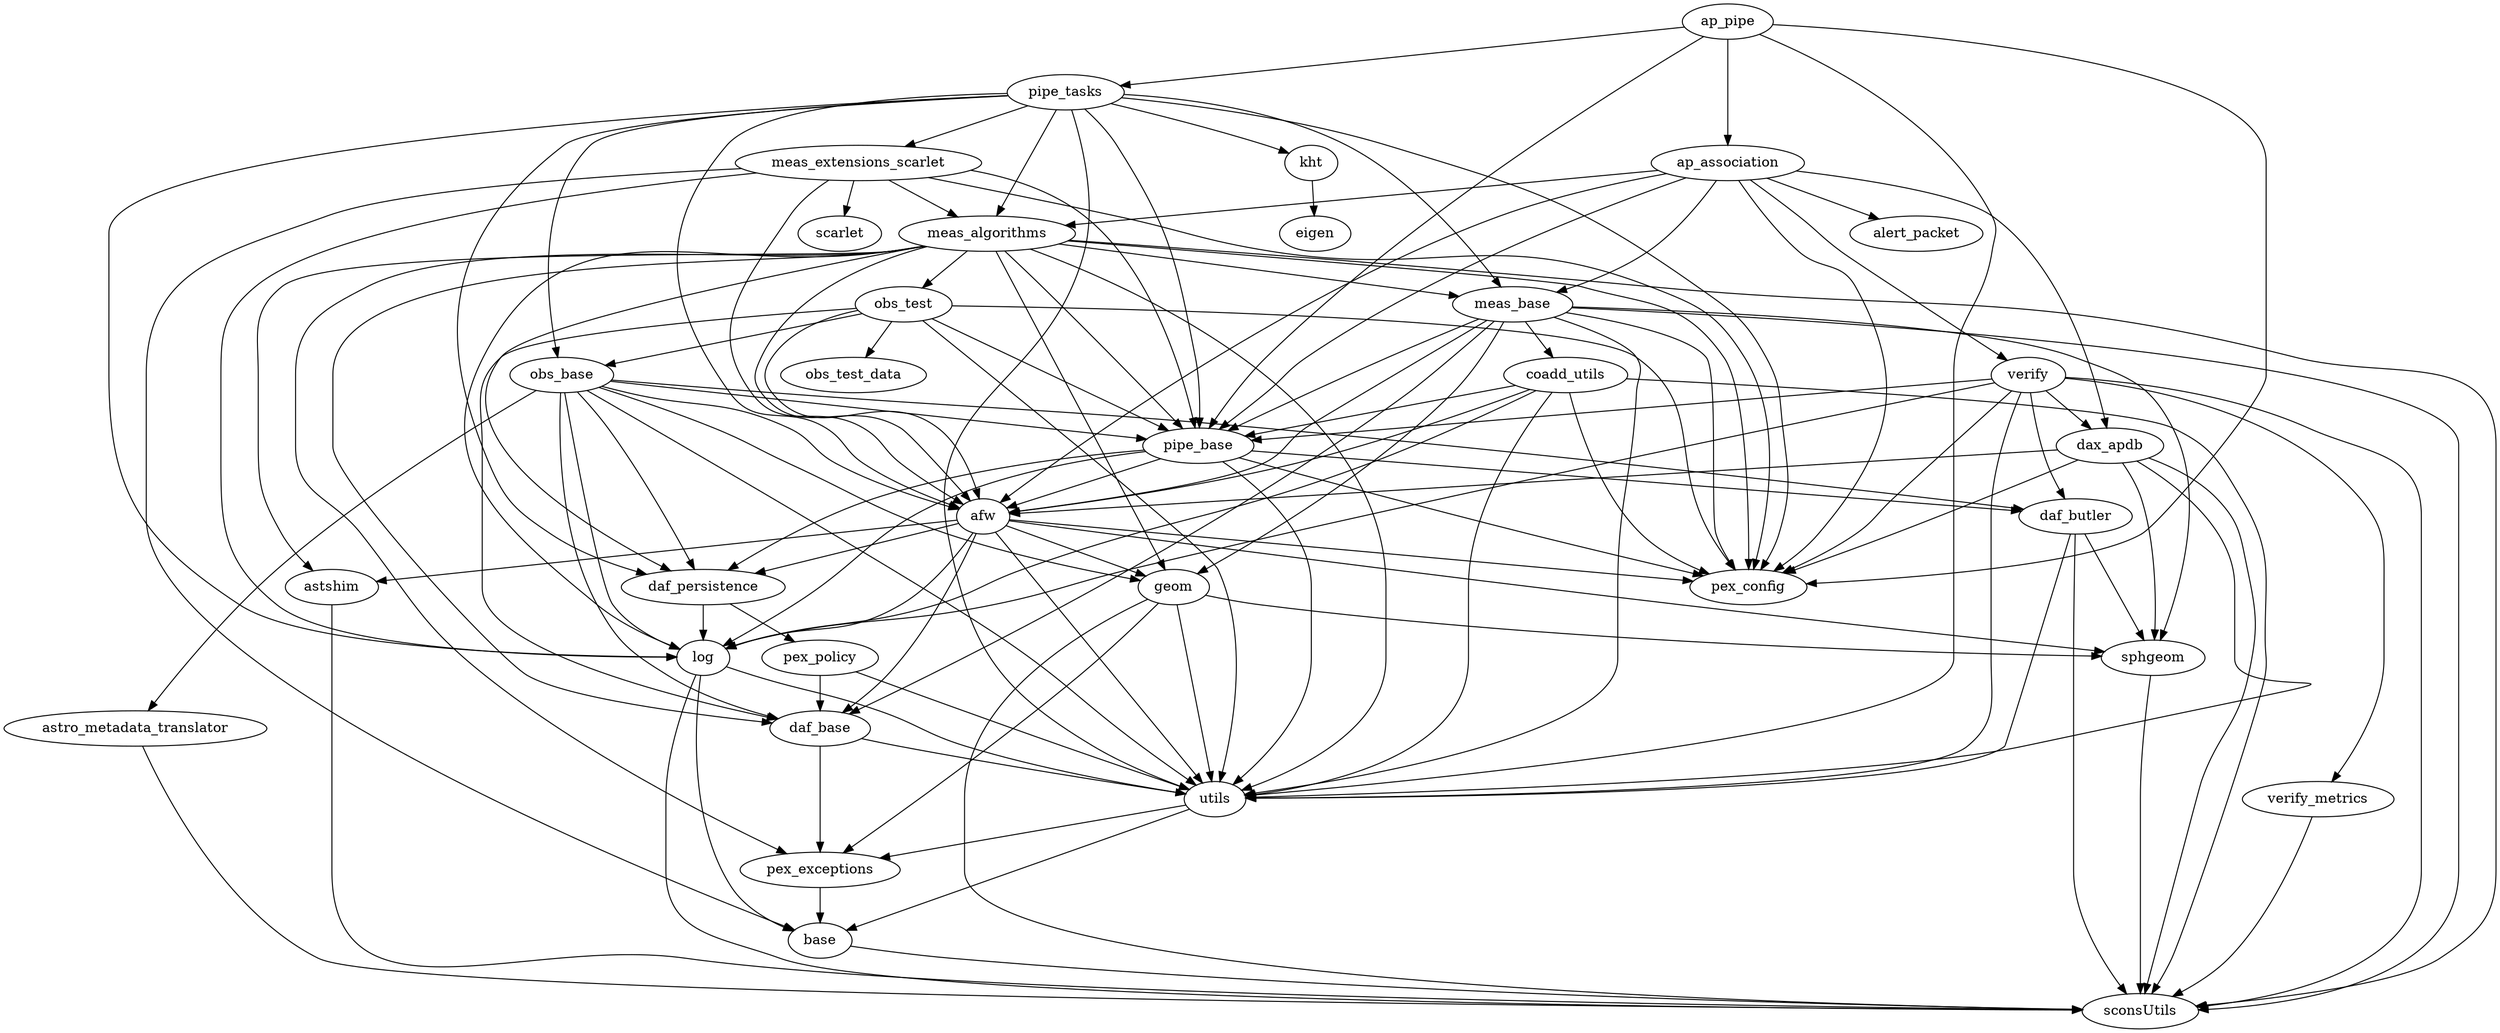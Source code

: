 // Graph for ap_pipe
digraph {
	ap_pipe
	ap_pipe -> utils
	utils
	utils -> base
	base
	base -> sconsUtils
	sconsUtils
	utils -> pex_exceptions
	pex_exceptions
	pex_exceptions -> base
	base
	ap_pipe -> pex_config
	pex_config
	ap_pipe -> pipe_base
	pipe_base
	pipe_base -> daf_butler
	daf_butler
	daf_butler -> sphgeom
	sphgeom
	sphgeom -> sconsUtils
	sconsUtils
	daf_butler -> sconsUtils
	sconsUtils
	daf_butler -> utils
	utils
	pipe_base -> daf_persistence
	daf_persistence
	daf_persistence -> log
	log
	log -> base
	base
	log -> sconsUtils
	sconsUtils
	log -> utils
	utils
	daf_persistence -> pex_policy
	pex_policy
	pex_policy -> daf_base
	daf_base
	daf_base -> utils
	utils
	daf_base -> pex_exceptions
	pex_exceptions
	pex_policy -> utils
	utils
	pipe_base -> log
	log
	pipe_base -> pex_config
	pex_config
	pipe_base -> utils
	utils
	pipe_base -> afw
	afw
	afw -> daf_base
	daf_base
	afw -> daf_persistence
	daf_persistence
	afw -> pex_config
	pex_config
	afw -> geom
	geom
	geom -> sconsUtils
	sconsUtils
	geom -> sphgeom
	sphgeom
	geom -> pex_exceptions
	pex_exceptions
	geom -> utils
	utils
	afw -> log
	log
	afw -> sphgeom
	sphgeom
	afw -> utils
	utils
	afw -> astshim
	astshim
	astshim -> sconsUtils
	sconsUtils
	ap_pipe -> pipe_tasks
	pipe_tasks
	pipe_tasks -> afw
	afw
	pipe_tasks -> daf_persistence
	daf_persistence
	pipe_tasks -> log
	log
	pipe_tasks -> meas_base
	meas_base
	meas_base -> utils
	utils
	meas_base -> geom
	geom
	meas_base -> afw
	afw
	meas_base -> coadd_utils
	coadd_utils
	coadd_utils -> afw
	afw
	coadd_utils -> log
	log
	coadd_utils -> pex_config
	pex_config
	coadd_utils -> pipe_base
	pipe_base
	coadd_utils -> sconsUtils
	sconsUtils
	coadd_utils -> utils
	utils
	meas_base -> daf_base
	daf_base
	meas_base -> sphgeom
	sphgeom
	meas_base -> pex_config
	pex_config
	meas_base -> pipe_base
	pipe_base
	meas_base -> sconsUtils
	sconsUtils
	pipe_tasks -> pipe_base
	pipe_base
	pipe_tasks -> pex_config
	pex_config
	pipe_tasks -> utils
	utils
	pipe_tasks -> obs_base
	obs_base
	obs_base -> daf_base
	daf_base
	obs_base -> log
	log
	obs_base -> daf_persistence
	daf_persistence
	obs_base -> afw
	afw
	obs_base -> utils
	utils
	obs_base -> astro_metadata_translator
	astro_metadata_translator
	astro_metadata_translator -> sconsUtils
	sconsUtils
	obs_base -> geom
	geom
	obs_base -> daf_butler
	daf_butler
	obs_base -> pipe_base
	pipe_base
	pipe_tasks -> meas_algorithms
	meas_algorithms
	meas_algorithms -> astshim
	astshim
	meas_algorithms -> daf_base
	daf_base
	meas_algorithms -> daf_persistence
	daf_persistence
	meas_algorithms -> geom
	geom
	meas_algorithms -> afw
	afw
	meas_algorithms -> log
	log
	meas_algorithms -> meas_base
	meas_base
	meas_algorithms -> obs_test
	obs_test
	obs_test -> afw
	afw
	obs_test -> daf_base
	daf_base
	obs_test -> obs_base
	obs_base
	obs_test -> pex_config
	pex_config
	obs_test -> utils
	utils
	obs_test -> obs_test_data
	obs_test_data
	obs_test -> pipe_base
	pipe_base
	meas_algorithms -> pex_config
	pex_config
	meas_algorithms -> pex_exceptions
	pex_exceptions
	meas_algorithms -> pipe_base
	pipe_base
	meas_algorithms -> sconsUtils
	sconsUtils
	meas_algorithms -> utils
	utils
	pipe_tasks -> meas_extensions_scarlet
	meas_extensions_scarlet
	meas_extensions_scarlet -> base
	base
	meas_extensions_scarlet -> afw
	afw
	meas_extensions_scarlet -> log
	log
	meas_extensions_scarlet -> scarlet
	scarlet
	meas_extensions_scarlet -> pex_config
	pex_config
	meas_extensions_scarlet -> pipe_base
	pipe_base
	meas_extensions_scarlet -> meas_algorithms
	meas_algorithms
	pipe_tasks -> kht
	kht
	kht -> eigen
	eigen
	ap_pipe -> ap_association
	ap_association
	ap_association -> afw
	afw
	ap_association -> alert_packet
	alert_packet
	ap_association -> dax_apdb
	dax_apdb
	dax_apdb -> afw
	afw
	dax_apdb -> pex_config
	pex_config
	dax_apdb -> sconsUtils
	sconsUtils
	dax_apdb -> sphgeom
	sphgeom
	dax_apdb -> utils
	utils
	ap_association -> meas_algorithms
	meas_algorithms
	ap_association -> meas_base
	meas_base
	ap_association -> pex_config
	pex_config
	ap_association -> pipe_base
	pipe_base
	ap_association -> verify
	verify
	verify -> sconsUtils
	sconsUtils
	verify -> utils
	utils
	verify -> log
	log
	verify -> pex_config
	pex_config
	verify -> daf_butler
	daf_butler
	verify -> pipe_base
	pipe_base
	verify -> dax_apdb
	dax_apdb
	verify -> verify_metrics
	verify_metrics
	verify_metrics -> sconsUtils
	sconsUtils
}
